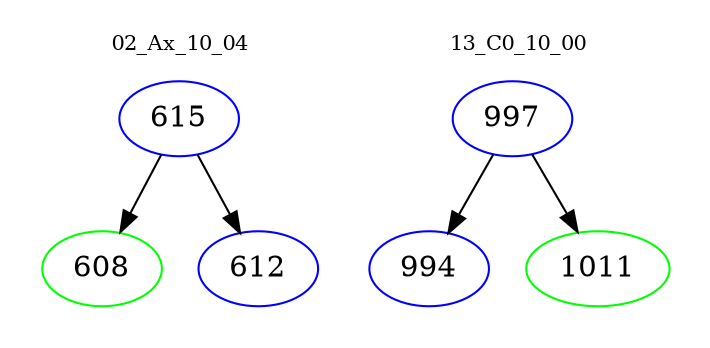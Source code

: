 digraph{
subgraph cluster_0 {
color = white
label = "02_Ax_10_04";
fontsize=10;
T0_615 [label="615", color="blue"]
T0_615 -> T0_608 [color="black"]
T0_608 [label="608", color="green"]
T0_615 -> T0_612 [color="black"]
T0_612 [label="612", color="blue"]
}
subgraph cluster_1 {
color = white
label = "13_C0_10_00";
fontsize=10;
T1_997 [label="997", color="blue"]
T1_997 -> T1_994 [color="black"]
T1_994 [label="994", color="blue"]
T1_997 -> T1_1011 [color="black"]
T1_1011 [label="1011", color="green"]
}
}
